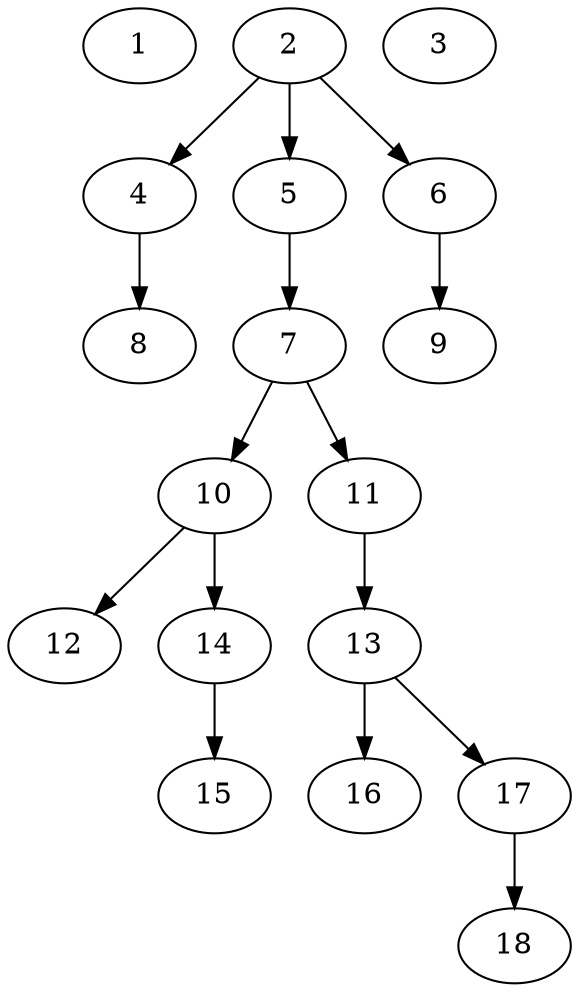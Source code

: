 // DAG (tier=1-easy, mode=compute, n=18, ccr=0.254, fat=0.392, density=0.233, regular=0.640, jump=0.024, mindata=262144, maxdata=2097152)
// DAG automatically generated by daggen at Sun Aug 24 16:33:32 2025
// /home/ermia/Project/Environments/daggen/bin/daggen --dot --ccr 0.254 --fat 0.392 --regular 0.640 --density 0.233 --jump 0.024 --mindata 262144 --maxdata 2097152 -n 18 
digraph G {
  1 [size="210389136562395", alpha="0.07", expect_size="105194568281197"]
  2 [size="6922586408818007", alpha="0.04", expect_size="3461293204409003"]
  2 -> 4 [size ="7714843394048"]
  2 -> 5 [size ="7714843394048"]
  2 -> 6 [size ="7714843394048"]
  3 [size="452984832000000000", alpha="0.02", expect_size="226492416000000000"]
  4 [size="87896489532952", alpha="0.00", expect_size="43948244766476"]
  4 -> 8 [size ="1382744588288"]
  5 [size="47406066905217120", alpha="0.06", expect_size="23703033452608560"]
  5 -> 7 [size ="25719480516608"]
  6 [size="4203088256092340224", alpha="0.08", expect_size="2101544128046170112"]
  6 -> 9 [size ="20835423223808"]
  7 [size="110170160152106", alpha="0.07", expect_size="55085080076053"]
  7 -> 10 [size ="3587941859328"]
  7 -> 11 [size ="3587941859328"]
  8 [size="7803487374930870272", alpha="0.09", expect_size="3901743687465435136"]
  9 [size="78870020850584", alpha="0.11", expect_size="39435010425292"]
  10 [size="350728384377642", alpha="0.19", expect_size="175364192188821"]
  10 -> 12 [size ="17612729745408"]
  10 -> 14 [size ="17612729745408"]
  11 [size="1962950752758182", alpha="0.08", expect_size="981475376379091"]
  11 -> 13 [size ="5876798717952"]
  12 [size="263669296309634", alpha="0.17", expect_size="131834648154817"]
  13 [size="36465393673123312", alpha="0.10", expect_size="18232696836561656"]
  13 -> 16 [size ="21100671008768"]
  13 -> 17 [size ="21100671008768"]
  14 [size="28991029248000000", alpha="0.05", expect_size="14495514624000000"]
  14 -> 15 [size ="754974720000"]
  15 [size="49281317848389", alpha="0.03", expect_size="24640658924194"]
  16 [size="1701358569681263", alpha="0.05", expect_size="850679284840631"]
  17 [size="41352018837038064", alpha="0.13", expect_size="20676009418519032"]
  17 -> 18 [size ="35012783112192"]
  18 [size="537187176925251", alpha="0.18", expect_size="268593588462625"]
}